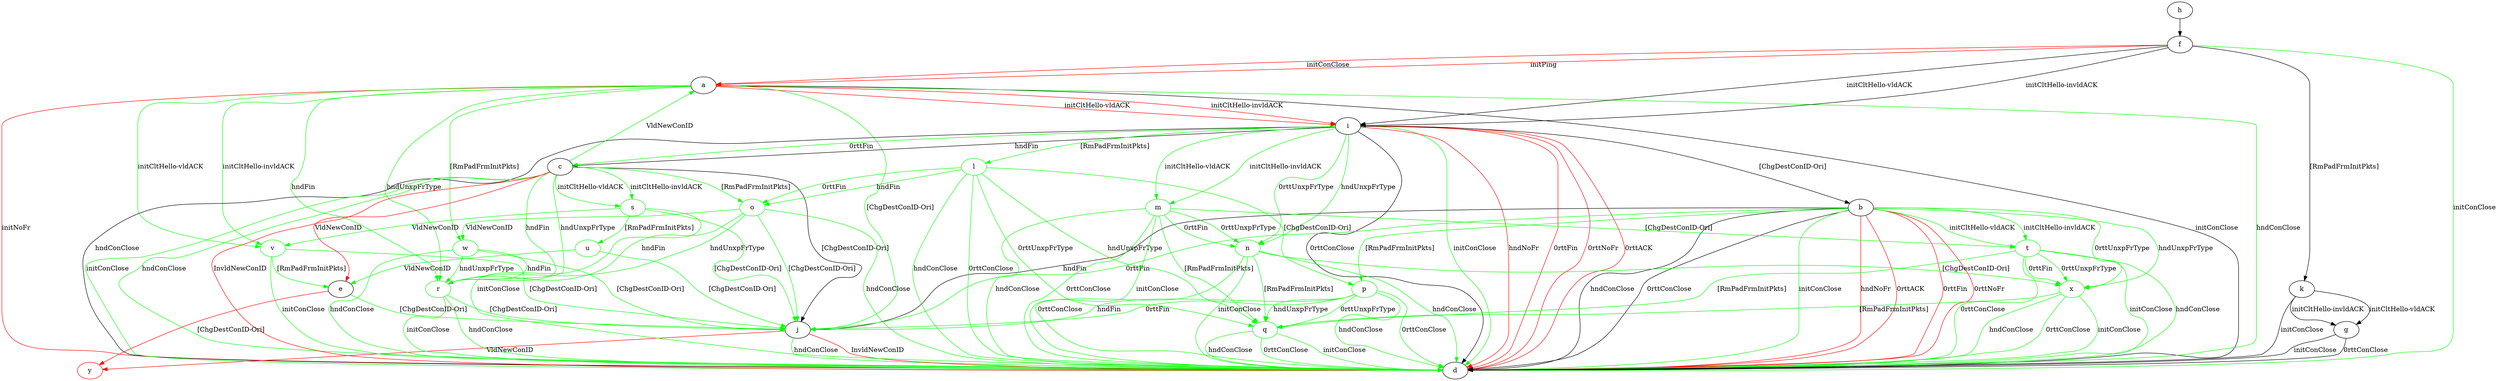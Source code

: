 digraph "" {
	a -> d	[key=0,
		label="initConClose "];
	a -> d	[key=1,
		color=green,
		label="hndConClose "];
	a -> d	[key=2,
		color=red,
		label="initNoFr "];
	a -> i	[key=0,
		color=red,
		label="initCltHello-vldACK "];
	a -> i	[key=1,
		color=red,
		label="initCltHello-invldACK "];
	a -> j	[key=0,
		color=green,
		label="[ChgDestConID-Ori] "];
	r	[color=green];
	a -> r	[key=0,
		color=green,
		label="hndFin "];
	a -> r	[key=1,
		color=green,
		label="hndUnxpFrType "];
	v	[color=green];
	a -> v	[key=0,
		color=green,
		label="initCltHello-vldACK "];
	a -> v	[key=1,
		color=green,
		label="initCltHello-invldACK "];
	w	[color=green];
	a -> w	[key=0,
		color=green,
		label="[RmPadFrmInitPkts] "];
	b -> d	[key=0,
		label="hndConClose "];
	b -> d	[key=1,
		label="0rttConClose "];
	b -> d	[key=2,
		color=green,
		label="initConClose "];
	b -> d	[key=3,
		color=red,
		label="hndNoFr "];
	b -> d	[key=4,
		color=red,
		label="0rttFin "];
	b -> d	[key=5,
		color=red,
		label="0rttNoFr "];
	b -> d	[key=6,
		color=red,
		label="0rttACK "];
	b -> j	[key=0,
		label="hndFin "];
	b -> j	[key=1,
		color=green,
		label="0rttFin "];
	p	[color=green];
	b -> p	[key=0,
		color=green,
		label="[RmPadFrmInitPkts] "];
	t	[color=green];
	b -> t	[key=0,
		color=green,
		label="initCltHello-vldACK "];
	b -> t	[key=1,
		color=green,
		label="initCltHello-invldACK "];
	x	[color=green];
	b -> x	[key=0,
		color=green,
		label="hndUnxpFrType "];
	b -> x	[key=1,
		color=green,
		label="0rttUnxpFrType "];
	c -> a	[key=0,
		color=green,
		label="VldNewConID "];
	c -> d	[key=0,
		color=green,
		label="initConClose "];
	c -> d	[key=1,
		color=green,
		label="hndConClose "];
	c -> d	[key=2,
		color=red,
		label="InvldNewConID "];
	c -> e	[key=0,
		color=red,
		label="VldNewConID "];
	c -> j	[key=0,
		label="[ChgDestConID-Ori] "];
	o	[color=green];
	c -> o	[key=0,
		color=green,
		label="[RmPadFrmInitPkts] "];
	c -> r	[key=0,
		color=green,
		label="hndFin "];
	c -> r	[key=1,
		color=green,
		label="hndUnxpFrType "];
	s	[color=green];
	c -> s	[key=0,
		color=green,
		label="initCltHello-vldACK "];
	c -> s	[key=1,
		color=green,
		label="initCltHello-invldACK "];
	e -> j	[key=0,
		color=green,
		label="[ChgDestConID-Ori] "];
	y	[color=red];
	e -> y	[key=0,
		color=red,
		label="[ChgDestConID-Ori] "];
	f -> a	[key=0,
		color=red,
		label="initPing "];
	f -> a	[key=1,
		color=red,
		label="initConClose "];
	f -> d	[key=0,
		color=green,
		label="initConClose "];
	f -> i	[key=0,
		label="initCltHello-vldACK "];
	f -> i	[key=1,
		label="initCltHello-invldACK "];
	f -> k	[key=0,
		label="[RmPadFrmInitPkts] "];
	g -> d	[key=0,
		label="initConClose "];
	g -> d	[key=1,
		label="0rttConClose "];
	h -> f	[key=0];
	i -> b	[key=0,
		label="[ChgDestConID-Ori] "];
	i -> c	[key=0,
		label="hndFin "];
	i -> c	[key=1,
		color=green,
		label="0rttFin "];
	i -> d	[key=0,
		label="hndConClose "];
	i -> d	[key=1,
		label="0rttConClose "];
	i -> d	[key=2,
		color=green,
		label="initConClose "];
	i -> d	[key=3,
		color=red,
		label="hndNoFr "];
	i -> d	[key=4,
		color=red,
		label="0rttFin "];
	i -> d	[key=5,
		color=red,
		label="0rttNoFr "];
	i -> d	[key=6,
		color=red,
		label="0rttACK "];
	l	[color=green];
	i -> l	[key=0,
		color=green,
		label="[RmPadFrmInitPkts] "];
	m	[color=green];
	i -> m	[key=0,
		color=green,
		label="initCltHello-vldACK "];
	i -> m	[key=1,
		color=green,
		label="initCltHello-invldACK "];
	n	[color=green];
	i -> n	[key=0,
		color=green,
		label="hndUnxpFrType "];
	i -> n	[key=1,
		color=green,
		label="0rttUnxpFrType "];
	j -> d	[key=0,
		color=green,
		label="hndConClose "];
	j -> d	[key=1,
		color=red,
		label="InvldNewConID "];
	j -> y	[key=0,
		color=red,
		label="VldNewConID "];
	k -> d	[key=0,
		label="initConClose "];
	k -> g	[key=0,
		label="initCltHello-vldACK "];
	k -> g	[key=1,
		label="initCltHello-invldACK "];
	l -> d	[key=0,
		color=green,
		label="hndConClose "];
	l -> d	[key=1,
		color=green,
		label="0rttConClose "];
	l -> o	[key=0,
		color=green,
		label="hndFin "];
	l -> o	[key=1,
		color=green,
		label="0rttFin "];
	l -> p	[key=0,
		color=green,
		label="[ChgDestConID-Ori] "];
	q	[color=green];
	l -> q	[key=0,
		color=green,
		label="hndUnxpFrType "];
	l -> q	[key=1,
		color=green,
		label="0rttUnxpFrType "];
	m -> d	[key=0,
		color=green,
		label="initConClose "];
	m -> d	[key=1,
		color=green,
		label="hndConClose "];
	m -> d	[key=2,
		color=green,
		label="0rttConClose "];
	m -> n	[key=0,
		color=green,
		label="0rttFin "];
	m -> n	[key=1,
		color=green,
		label="0rttUnxpFrType "];
	m -> q	[key=0,
		color=green,
		label="[RmPadFrmInitPkts] "];
	m -> t	[key=0,
		color=green,
		label="[ChgDestConID-Ori] "];
	n -> d	[key=0,
		color=green,
		label="initConClose "];
	n -> d	[key=1,
		color=green,
		label="hndConClose "];
	n -> d	[key=2,
		color=green,
		label="0rttConClose "];
	n -> q	[key=0,
		color=green,
		label="[RmPadFrmInitPkts] "];
	n -> x	[key=0,
		color=green,
		label="[ChgDestConID-Ori] "];
	o -> d	[key=0,
		color=green,
		label="hndConClose "];
	o -> j	[key=0,
		color=green,
		label="[ChgDestConID-Ori] "];
	o -> r	[key=0,
		color=green,
		label="hndFin "];
	o -> r	[key=1,
		color=green,
		label="hndUnxpFrType "];
	o -> w	[key=0,
		color=green,
		label="VldNewConID "];
	p -> d	[key=0,
		color=green,
		label="hndConClose "];
	p -> d	[key=1,
		color=green,
		label="0rttConClose "];
	p -> j	[key=0,
		color=green,
		label="hndFin "];
	p -> j	[key=1,
		color=green,
		label="0rttFin "];
	p -> q	[key=0,
		color=green,
		label="hndUnxpFrType "];
	p -> q	[key=1,
		color=green,
		label="0rttUnxpFrType "];
	q -> d	[key=0,
		color=green,
		label="initConClose "];
	q -> d	[key=1,
		color=green,
		label="hndConClose "];
	q -> d	[key=2,
		color=green,
		label="0rttConClose "];
	r -> d	[key=0,
		color=green,
		label="initConClose "];
	r -> d	[key=1,
		color=green,
		label="hndConClose "];
	r -> j	[key=0,
		color=green,
		label="[ChgDestConID-Ori] "];
	s -> d	[key=0,
		color=green,
		label="initConClose "];
	s -> j	[key=0,
		color=green,
		label="[ChgDestConID-Ori] "];
	u	[color=green];
	s -> u	[key=0,
		color=green,
		label="[RmPadFrmInitPkts] "];
	s -> v	[key=0,
		color=green,
		label="VldNewConID "];
	t -> d	[key=0,
		color=green,
		label="initConClose "];
	t -> d	[key=1,
		color=green,
		label="hndConClose "];
	t -> d	[key=2,
		color=green,
		label="0rttConClose "];
	t -> q	[key=0,
		color=green,
		label="[RmPadFrmInitPkts] "];
	t -> x	[key=0,
		color=green,
		label="0rttFin "];
	t -> x	[key=1,
		color=green,
		label="0rttUnxpFrType "];
	u -> e	[key=0,
		color=green,
		label="VldNewConID "];
	u -> j	[key=0,
		color=green,
		label="[ChgDestConID-Ori] "];
	v -> d	[key=0,
		color=green,
		label="initConClose "];
	v -> e	[key=0,
		color=green,
		label="[RmPadFrmInitPkts] "];
	v -> j	[key=0,
		color=green,
		label="[ChgDestConID-Ori] "];
	w -> d	[key=0,
		color=green,
		label="hndConClose "];
	w -> j	[key=0,
		color=green,
		label="[ChgDestConID-Ori] "];
	w -> r	[key=0,
		color=green,
		label="hndFin "];
	w -> r	[key=1,
		color=green,
		label="hndUnxpFrType "];
	x -> d	[key=0,
		color=green,
		label="initConClose "];
	x -> d	[key=1,
		color=green,
		label="hndConClose "];
	x -> d	[key=2,
		color=green,
		label="0rttConClose "];
	x -> q	[key=0,
		color=green,
		label="[RmPadFrmInitPkts] "];
}
